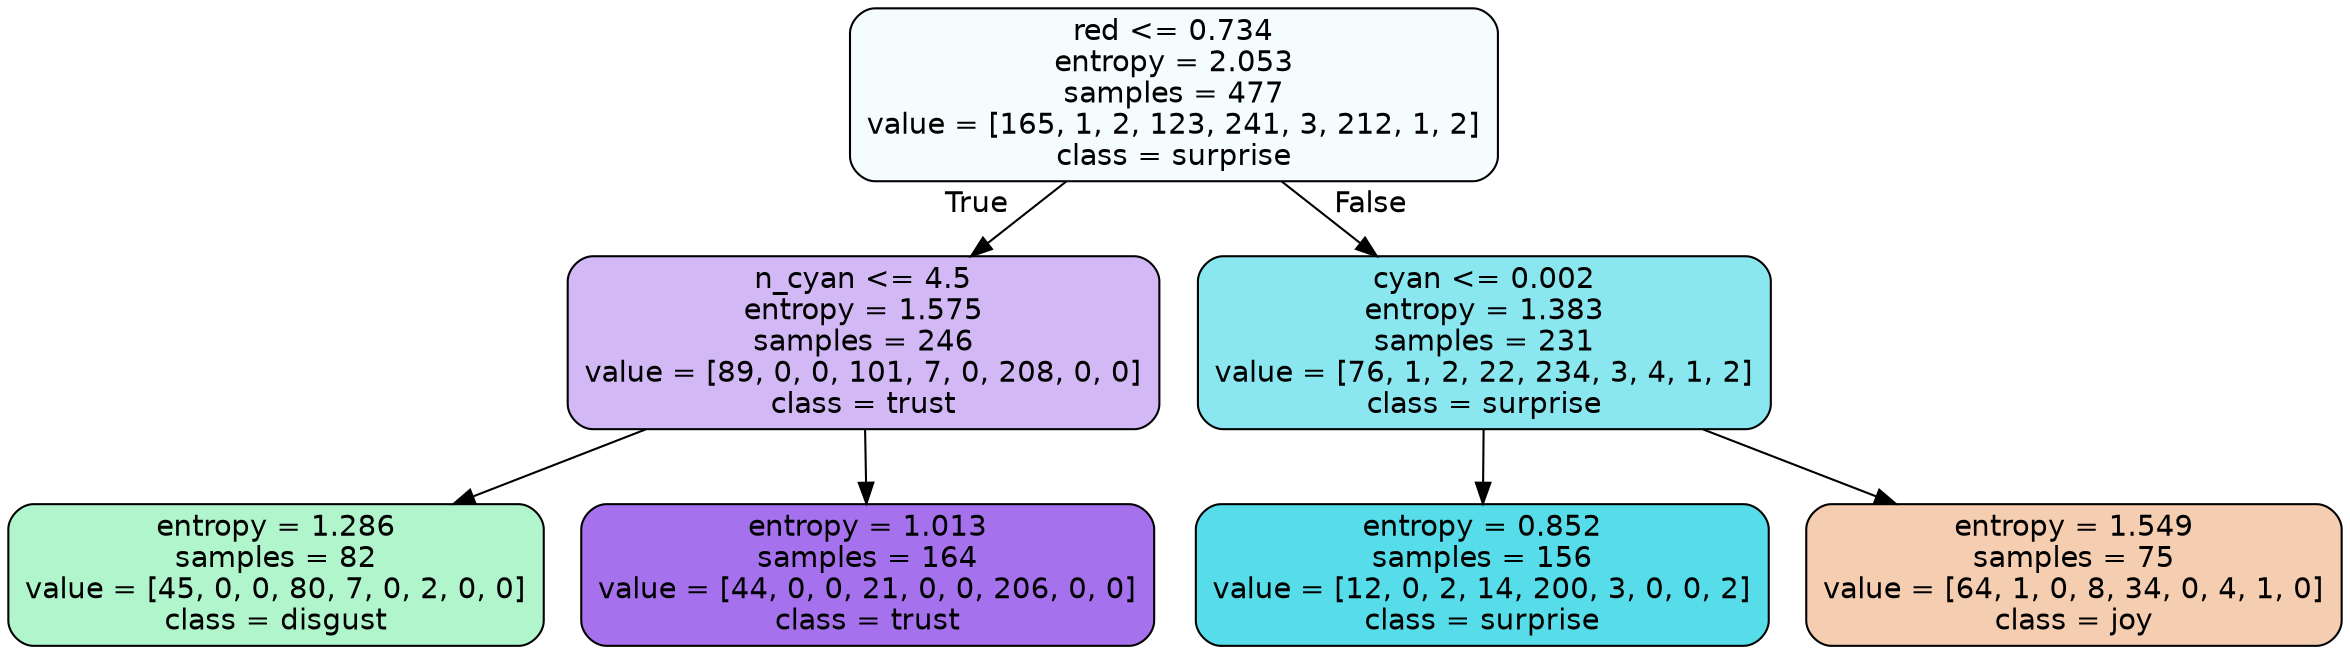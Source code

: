 digraph Tree {
node [shape=box, style="filled, rounded", color="black", fontname=helvetica] ;
edge [fontname=helvetica] ;
0 [label="red <= 0.734\nentropy = 2.053\nsamples = 477\nvalue = [165, 1, 2, 123, 241, 3, 212, 1, 2]\nclass = surprise", fillcolor="#39d7e50e"] ;
1 [label="n_cyan <= 4.5\nentropy = 1.575\nsamples = 246\nvalue = [89, 0, 0, 101, 7, 0, 208, 0, 0]\nclass = trust", fillcolor="#8139e55a"] ;
0 -> 1 [labeldistance=2.5, labelangle=45, headlabel="True"] ;
2 [label="entropy = 1.286\nsamples = 82\nvalue = [45, 0, 0, 80, 7, 0, 2, 0, 0]\nclass = disgust", fillcolor="#39e58164"] ;
1 -> 2 ;
3 [label="entropy = 1.013\nsamples = 164\nvalue = [44, 0, 0, 21, 0, 0, 206, 0, 0]\nclass = trust", fillcolor="#8139e5b6"] ;
1 -> 3 ;
4 [label="cyan <= 0.002\nentropy = 1.383\nsamples = 231\nvalue = [76, 1, 2, 22, 234, 3, 4, 1, 2]\nclass = surprise", fillcolor="#39d7e596"] ;
0 -> 4 [labeldistance=2.5, labelangle=-45, headlabel="False"] ;
5 [label="entropy = 0.852\nsamples = 156\nvalue = [12, 0, 2, 14, 200, 3, 0, 0, 2]\nclass = surprise", fillcolor="#39d7e5d9"] ;
4 -> 5 ;
6 [label="entropy = 1.549\nsamples = 75\nvalue = [64, 1, 0, 8, 34, 0, 4, 1, 0]\nclass = joy", fillcolor="#e5813962"] ;
4 -> 6 ;
}